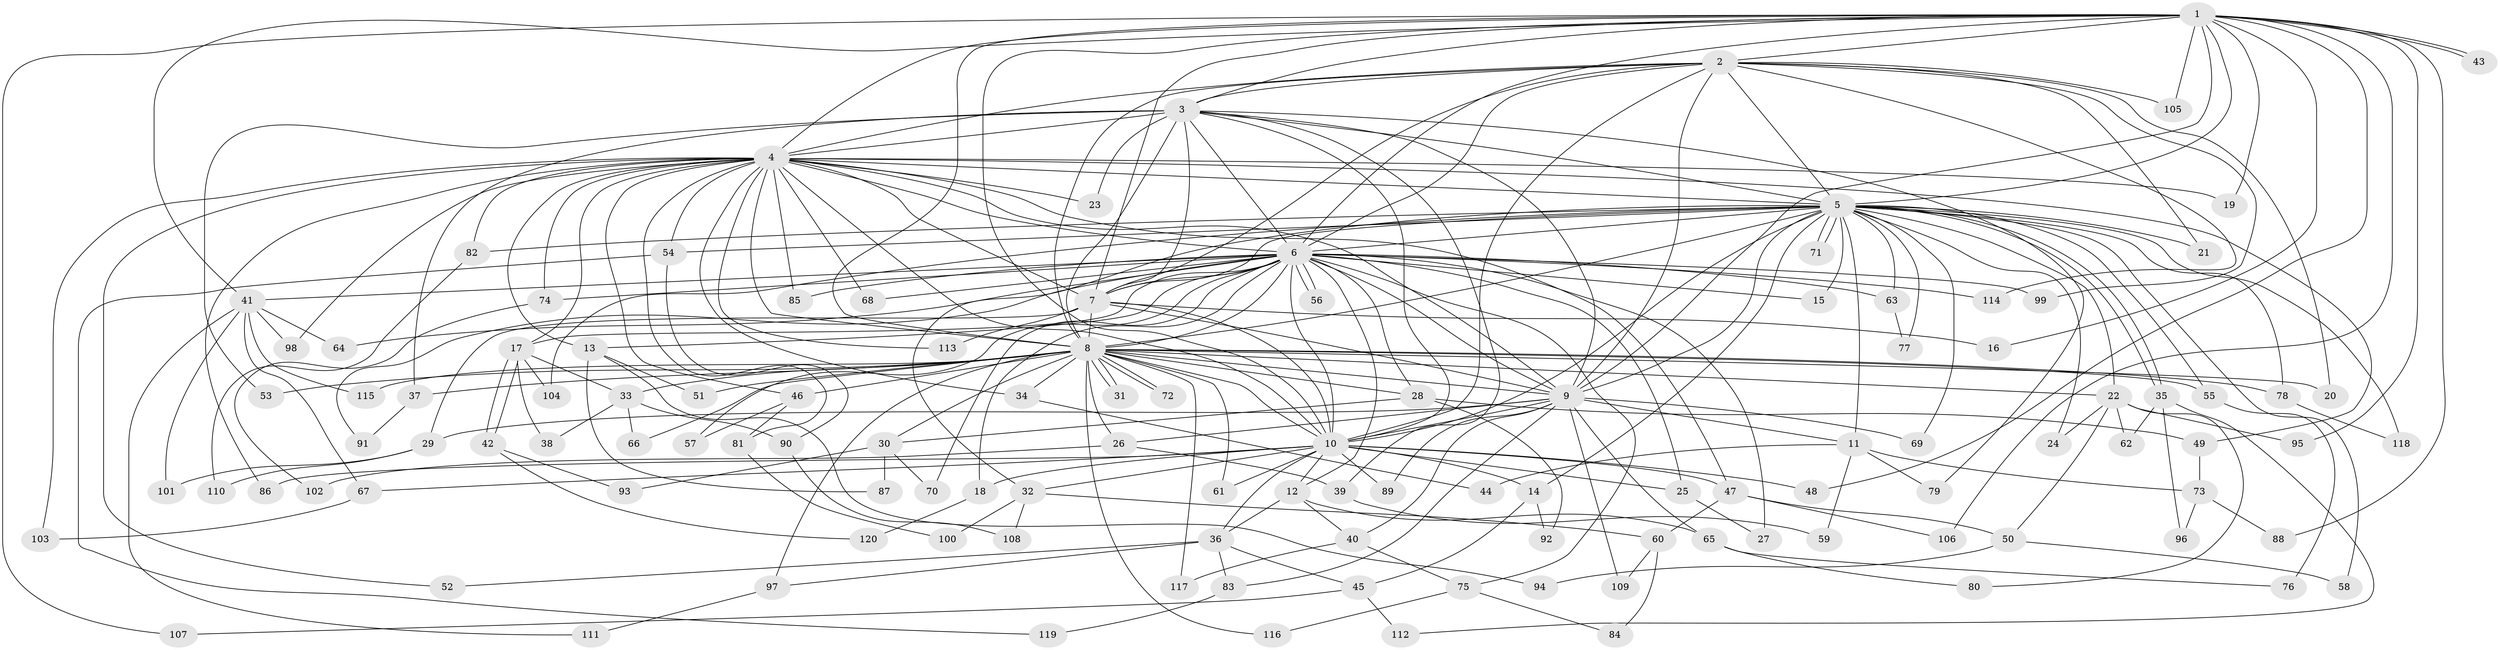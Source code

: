 // Generated by graph-tools (version 1.1) at 2025/46/03/09/25 04:46:36]
// undirected, 120 vertices, 265 edges
graph export_dot {
graph [start="1"]
  node [color=gray90,style=filled];
  1;
  2;
  3;
  4;
  5;
  6;
  7;
  8;
  9;
  10;
  11;
  12;
  13;
  14;
  15;
  16;
  17;
  18;
  19;
  20;
  21;
  22;
  23;
  24;
  25;
  26;
  27;
  28;
  29;
  30;
  31;
  32;
  33;
  34;
  35;
  36;
  37;
  38;
  39;
  40;
  41;
  42;
  43;
  44;
  45;
  46;
  47;
  48;
  49;
  50;
  51;
  52;
  53;
  54;
  55;
  56;
  57;
  58;
  59;
  60;
  61;
  62;
  63;
  64;
  65;
  66;
  67;
  68;
  69;
  70;
  71;
  72;
  73;
  74;
  75;
  76;
  77;
  78;
  79;
  80;
  81;
  82;
  83;
  84;
  85;
  86;
  87;
  88;
  89;
  90;
  91;
  92;
  93;
  94;
  95;
  96;
  97;
  98;
  99;
  100;
  101;
  102;
  103;
  104;
  105;
  106;
  107;
  108;
  109;
  110;
  111;
  112;
  113;
  114;
  115;
  116;
  117;
  118;
  119;
  120;
  1 -- 2;
  1 -- 3;
  1 -- 4;
  1 -- 5;
  1 -- 6;
  1 -- 7;
  1 -- 8;
  1 -- 9;
  1 -- 10;
  1 -- 16;
  1 -- 19;
  1 -- 41;
  1 -- 43;
  1 -- 43;
  1 -- 48;
  1 -- 88;
  1 -- 95;
  1 -- 105;
  1 -- 106;
  1 -- 107;
  2 -- 3;
  2 -- 4;
  2 -- 5;
  2 -- 6;
  2 -- 7;
  2 -- 8;
  2 -- 9;
  2 -- 10;
  2 -- 20;
  2 -- 21;
  2 -- 99;
  2 -- 105;
  2 -- 114;
  3 -- 4;
  3 -- 5;
  3 -- 6;
  3 -- 7;
  3 -- 8;
  3 -- 9;
  3 -- 10;
  3 -- 23;
  3 -- 37;
  3 -- 39;
  3 -- 53;
  3 -- 79;
  4 -- 5;
  4 -- 6;
  4 -- 7;
  4 -- 8;
  4 -- 9;
  4 -- 10;
  4 -- 13;
  4 -- 17;
  4 -- 19;
  4 -- 23;
  4 -- 34;
  4 -- 46;
  4 -- 47;
  4 -- 49;
  4 -- 52;
  4 -- 54;
  4 -- 68;
  4 -- 74;
  4 -- 81;
  4 -- 82;
  4 -- 85;
  4 -- 86;
  4 -- 98;
  4 -- 103;
  4 -- 113;
  5 -- 6;
  5 -- 7;
  5 -- 8;
  5 -- 9;
  5 -- 10;
  5 -- 11;
  5 -- 14;
  5 -- 15;
  5 -- 21;
  5 -- 22;
  5 -- 24;
  5 -- 32;
  5 -- 35;
  5 -- 35;
  5 -- 54;
  5 -- 55;
  5 -- 58;
  5 -- 63;
  5 -- 69;
  5 -- 71;
  5 -- 71;
  5 -- 77;
  5 -- 78;
  5 -- 82;
  5 -- 104;
  5 -- 118;
  6 -- 7;
  6 -- 8;
  6 -- 9;
  6 -- 10;
  6 -- 12;
  6 -- 13;
  6 -- 15;
  6 -- 17;
  6 -- 18;
  6 -- 25;
  6 -- 27;
  6 -- 28;
  6 -- 41;
  6 -- 56;
  6 -- 56;
  6 -- 57;
  6 -- 63;
  6 -- 64;
  6 -- 68;
  6 -- 70;
  6 -- 74;
  6 -- 75;
  6 -- 85;
  6 -- 91;
  6 -- 99;
  6 -- 114;
  7 -- 8;
  7 -- 9;
  7 -- 10;
  7 -- 16;
  7 -- 29;
  7 -- 113;
  8 -- 9;
  8 -- 10;
  8 -- 20;
  8 -- 22;
  8 -- 26;
  8 -- 28;
  8 -- 30;
  8 -- 31;
  8 -- 31;
  8 -- 33;
  8 -- 34;
  8 -- 37;
  8 -- 46;
  8 -- 51;
  8 -- 53;
  8 -- 55;
  8 -- 61;
  8 -- 66;
  8 -- 72;
  8 -- 72;
  8 -- 78;
  8 -- 97;
  8 -- 115;
  8 -- 116;
  8 -- 117;
  9 -- 10;
  9 -- 11;
  9 -- 26;
  9 -- 29;
  9 -- 40;
  9 -- 65;
  9 -- 69;
  9 -- 83;
  9 -- 89;
  9 -- 109;
  10 -- 12;
  10 -- 14;
  10 -- 18;
  10 -- 25;
  10 -- 32;
  10 -- 36;
  10 -- 47;
  10 -- 48;
  10 -- 61;
  10 -- 67;
  10 -- 86;
  10 -- 89;
  11 -- 44;
  11 -- 59;
  11 -- 73;
  11 -- 79;
  12 -- 36;
  12 -- 40;
  12 -- 65;
  13 -- 51;
  13 -- 87;
  13 -- 94;
  14 -- 45;
  14 -- 92;
  17 -- 33;
  17 -- 38;
  17 -- 42;
  17 -- 42;
  17 -- 104;
  18 -- 120;
  22 -- 24;
  22 -- 50;
  22 -- 62;
  22 -- 80;
  22 -- 95;
  25 -- 27;
  26 -- 39;
  26 -- 102;
  28 -- 30;
  28 -- 49;
  28 -- 92;
  29 -- 101;
  29 -- 110;
  30 -- 70;
  30 -- 87;
  30 -- 93;
  32 -- 60;
  32 -- 100;
  32 -- 108;
  33 -- 38;
  33 -- 66;
  33 -- 90;
  34 -- 44;
  35 -- 62;
  35 -- 96;
  35 -- 112;
  36 -- 45;
  36 -- 52;
  36 -- 83;
  36 -- 97;
  37 -- 91;
  39 -- 59;
  40 -- 75;
  40 -- 117;
  41 -- 64;
  41 -- 67;
  41 -- 98;
  41 -- 101;
  41 -- 111;
  41 -- 115;
  42 -- 93;
  42 -- 120;
  45 -- 107;
  45 -- 112;
  46 -- 57;
  46 -- 81;
  47 -- 50;
  47 -- 60;
  47 -- 106;
  49 -- 73;
  50 -- 58;
  50 -- 94;
  54 -- 90;
  54 -- 119;
  55 -- 76;
  60 -- 84;
  60 -- 109;
  63 -- 77;
  65 -- 76;
  65 -- 80;
  67 -- 103;
  73 -- 88;
  73 -- 96;
  74 -- 102;
  75 -- 84;
  75 -- 116;
  78 -- 118;
  81 -- 100;
  82 -- 110;
  83 -- 119;
  90 -- 108;
  97 -- 111;
}
